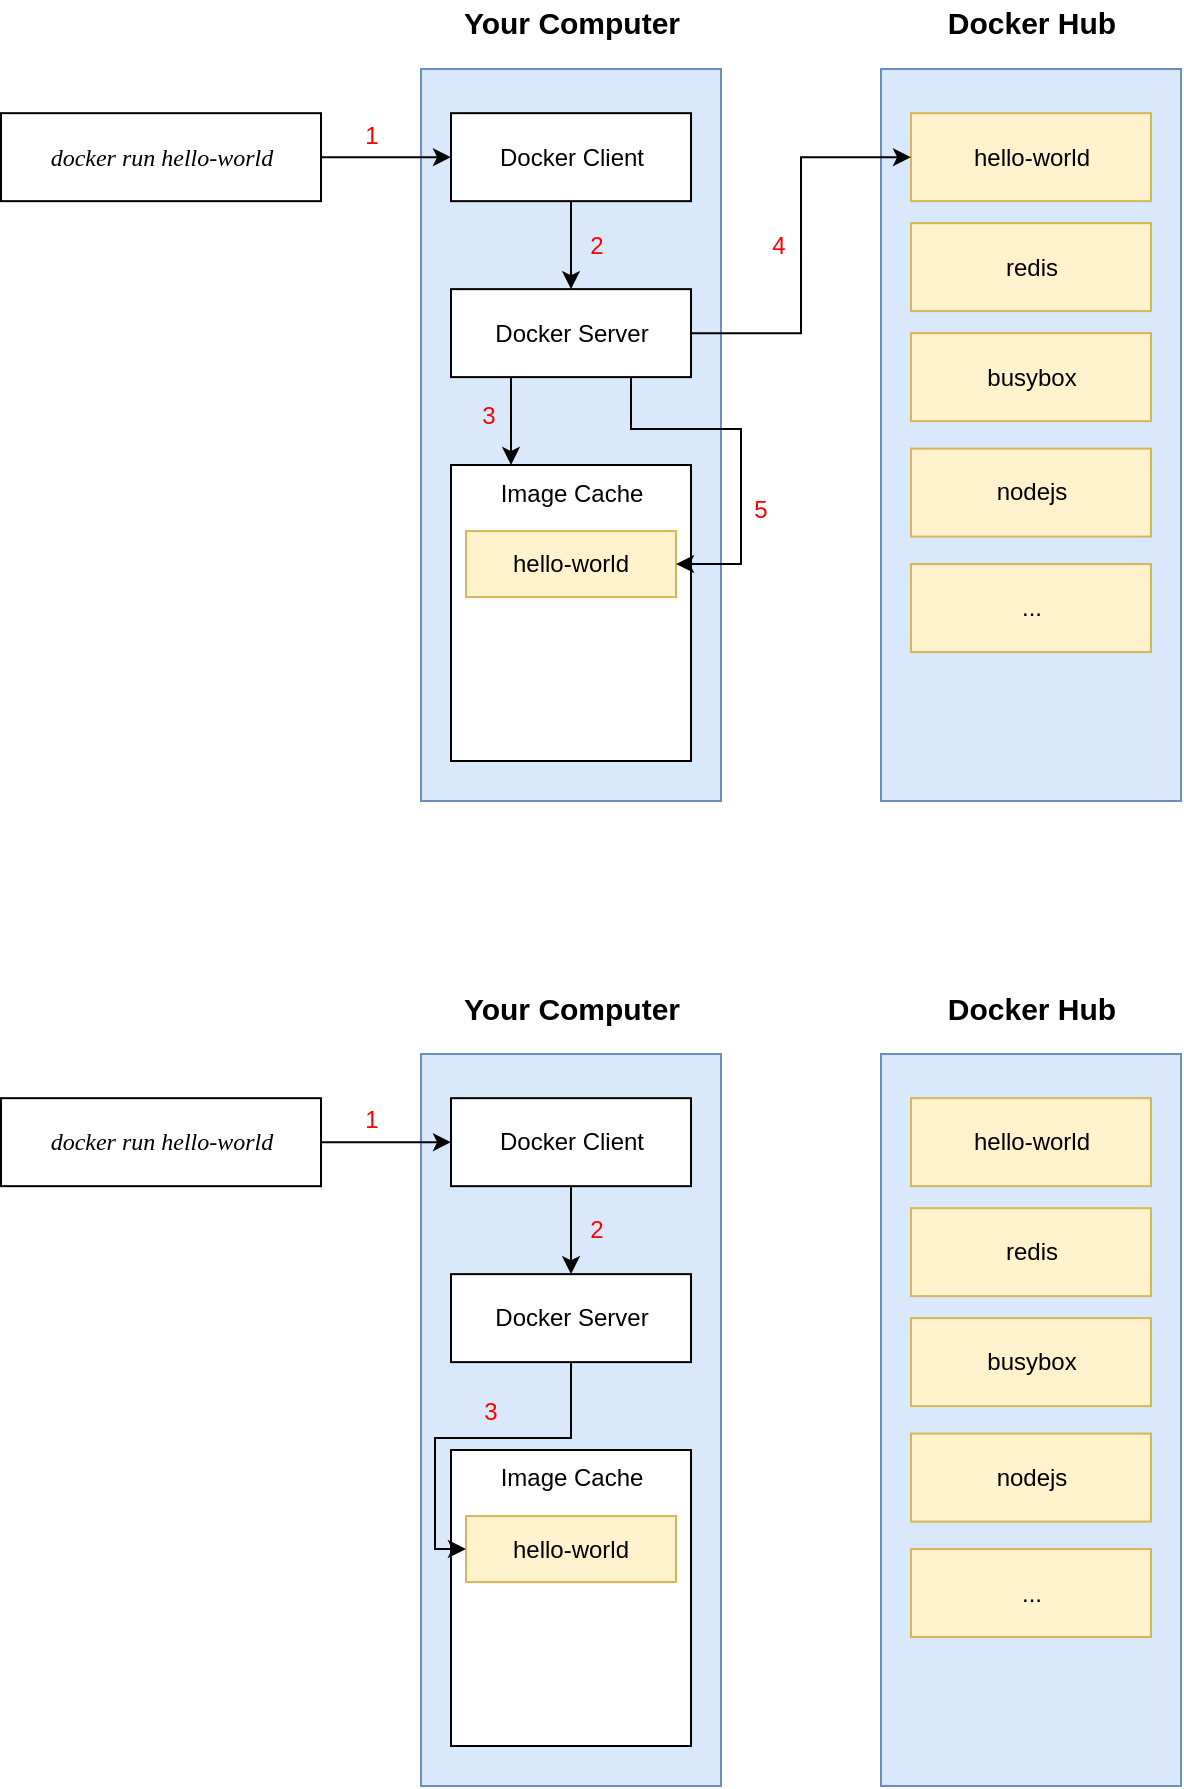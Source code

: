 <mxfile version="11.1.4" type="github"><diagram id="YTtxGXU6LSwaS5HEmBsa" name="Fetching Image"><mxGraphModel dx="782" dy="435" grid="1" gridSize="10" guides="1" tooltips="1" connect="1" arrows="1" fold="1" page="1" pageScale="1" pageWidth="850" pageHeight="1100" math="0" shadow="0"><root><mxCell id="0"/><mxCell id="1" parent="0"/><mxCell id="jOluYooHudf2BlWkIIlC-2" value="" style="group" parent="1" vertex="1" connectable="0"><mxGeometry x="128.5" y="100.5" width="590" height="400" as="geometry"/></mxCell><mxCell id="TmdDe8FUV5mMMgoHY-Vz-1" value="" style="rounded=0;whiteSpace=wrap;html=1;fillColor=#dae8fc;strokeColor=#6c8ebf;" parent="jOluYooHudf2BlWkIIlC-2" vertex="1"><mxGeometry x="210" y="34" width="150" height="366" as="geometry"/></mxCell><mxCell id="TmdDe8FUV5mMMgoHY-Vz-2" value="" style="rounded=0;whiteSpace=wrap;html=1;fillColor=#dae8fc;strokeColor=#6c8ebf;" parent="jOluYooHudf2BlWkIIlC-2" vertex="1"><mxGeometry x="440" y="34" width="150" height="366" as="geometry"/></mxCell><mxCell id="TmdDe8FUV5mMMgoHY-Vz-4" value="Docker Client" style="rounded=0;whiteSpace=wrap;html=1;" parent="jOluYooHudf2BlWkIIlC-2" vertex="1"><mxGeometry x="225" y="56.087" width="120" height="43.99" as="geometry"/></mxCell><mxCell id="TmdDe8FUV5mMMgoHY-Vz-5" value="Docker Server" style="rounded=0;whiteSpace=wrap;html=1;" parent="jOluYooHudf2BlWkIIlC-2" vertex="1"><mxGeometry x="225" y="144.067" width="120" height="43.99" as="geometry"/></mxCell><mxCell id="TmdDe8FUV5mMMgoHY-Vz-12" style="edgeStyle=orthogonalEdgeStyle;rounded=0;orthogonalLoop=1;jettySize=auto;html=1;exitX=0.5;exitY=1;exitDx=0;exitDy=0;entryX=0.5;entryY=0;entryDx=0;entryDy=0;" parent="jOluYooHudf2BlWkIIlC-2" source="TmdDe8FUV5mMMgoHY-Vz-4" target="TmdDe8FUV5mMMgoHY-Vz-5" edge="1"><mxGeometry relative="1" as="geometry"/></mxCell><mxCell id="TmdDe8FUV5mMMgoHY-Vz-6" value="&lt;b&gt;&lt;font style=&quot;font-size: 15px&quot;&gt;Your Computer&lt;/font&gt;&lt;/b&gt;" style="text;html=1;strokeColor=none;fillColor=none;align=center;verticalAlign=middle;whiteSpace=wrap;rounded=0;" parent="jOluYooHudf2BlWkIIlC-2" vertex="1"><mxGeometry x="220" width="130" height="21.995" as="geometry"/></mxCell><mxCell id="TmdDe8FUV5mMMgoHY-Vz-7" value="&lt;b&gt;&lt;font style=&quot;font-size: 15px&quot;&gt;Docker Hub&lt;/font&gt;&lt;/b&gt;" style="text;html=1;strokeColor=none;fillColor=none;align=center;verticalAlign=middle;whiteSpace=wrap;rounded=0;" parent="jOluYooHudf2BlWkIIlC-2" vertex="1"><mxGeometry x="450" width="130" height="21.995" as="geometry"/></mxCell><mxCell id="TmdDe8FUV5mMMgoHY-Vz-10" style="edgeStyle=orthogonalEdgeStyle;rounded=0;orthogonalLoop=1;jettySize=auto;html=1;entryX=0;entryY=0.5;entryDx=0;entryDy=0;" parent="jOluYooHudf2BlWkIIlC-2" source="TmdDe8FUV5mMMgoHY-Vz-9" target="TmdDe8FUV5mMMgoHY-Vz-4" edge="1"><mxGeometry relative="1" as="geometry"/></mxCell><mxCell id="TmdDe8FUV5mMMgoHY-Vz-9" value="&lt;i&gt;docker run hello-world&lt;/i&gt;" style="rounded=0;whiteSpace=wrap;html=1;fontFamily=Tahoma;" parent="jOluYooHudf2BlWkIIlC-2" vertex="1"><mxGeometry y="56.087" width="160" height="43.99" as="geometry"/></mxCell><mxCell id="TmdDe8FUV5mMMgoHY-Vz-11" value="&lt;font color=&quot;#ff0000&quot;&gt;1&lt;/font&gt;" style="text;html=1;strokeColor=none;fillColor=none;align=center;verticalAlign=middle;whiteSpace=wrap;rounded=0;" parent="jOluYooHudf2BlWkIIlC-2" vertex="1"><mxGeometry x="165" y="56.087" width="40" height="21.995" as="geometry"/></mxCell><mxCell id="TmdDe8FUV5mMMgoHY-Vz-14" value="&lt;font color=&quot;#ff0000&quot;&gt;2&lt;/font&gt;" style="text;html=1;strokeColor=none;fillColor=none;align=center;verticalAlign=middle;whiteSpace=wrap;rounded=0;" parent="jOluYooHudf2BlWkIIlC-2" vertex="1"><mxGeometry x="285" y="111.075" width="25.0" height="21.995" as="geometry"/></mxCell><mxCell id="TmdDe8FUV5mMMgoHY-Vz-15" value="Image Cache" style="rounded=0;whiteSpace=wrap;html=1;verticalAlign=top;" parent="jOluYooHudf2BlWkIIlC-2" vertex="1"><mxGeometry x="225" y="232" width="120" height="148" as="geometry"/></mxCell><mxCell id="TmdDe8FUV5mMMgoHY-Vz-17" value="&lt;font color=&quot;#ff0000&quot;&gt;3&lt;br&gt;&lt;/font&gt;" style="text;html=1;strokeColor=none;fillColor=none;align=center;verticalAlign=middle;whiteSpace=wrap;rounded=0;" parent="jOluYooHudf2BlWkIIlC-2" vertex="1"><mxGeometry x="231.5" y="196.855" width="25.0" height="21.995" as="geometry"/></mxCell><mxCell id="TmdDe8FUV5mMMgoHY-Vz-18" value="hello-world" style="rounded=0;whiteSpace=wrap;html=1;fillColor=#fff2cc;strokeColor=#d6b656;" parent="jOluYooHudf2BlWkIIlC-2" vertex="1"><mxGeometry x="455" y="56.087" width="120" height="43.99" as="geometry"/></mxCell><mxCell id="TmdDe8FUV5mMMgoHY-Vz-19" value="redis" style="rounded=0;whiteSpace=wrap;html=1;fillColor=#fff2cc;strokeColor=#d6b656;" parent="jOluYooHudf2BlWkIIlC-2" vertex="1"><mxGeometry x="455" y="111.075" width="120" height="43.99" as="geometry"/></mxCell><mxCell id="TmdDe8FUV5mMMgoHY-Vz-20" value="busybox" style="rounded=0;whiteSpace=wrap;html=1;fillColor=#fff2cc;strokeColor=#d6b656;" parent="jOluYooHudf2BlWkIIlC-2" vertex="1"><mxGeometry x="455" y="166.062" width="120" height="43.99" as="geometry"/></mxCell><mxCell id="TmdDe8FUV5mMMgoHY-Vz-21" value="..." style="rounded=0;whiteSpace=wrap;html=1;fillColor=#fff2cc;strokeColor=#d6b656;" parent="jOluYooHudf2BlWkIIlC-2" vertex="1"><mxGeometry x="455" y="281.536" width="120" height="43.99" as="geometry"/></mxCell><mxCell id="TmdDe8FUV5mMMgoHY-Vz-23" value="&lt;font color=&quot;#ff0000&quot;&gt;4&lt;br&gt;&lt;/font&gt;" style="text;html=1;strokeColor=none;fillColor=none;align=center;verticalAlign=middle;whiteSpace=wrap;rounded=0;" parent="jOluYooHudf2BlWkIIlC-2" vertex="1"><mxGeometry x="380" y="111.075" width="17.0" height="21.995" as="geometry"/></mxCell><mxCell id="TmdDe8FUV5mMMgoHY-Vz-25" value="hello-world" style="rounded=0;whiteSpace=wrap;html=1;fillColor=#fff2cc;strokeColor=#d6b656;" parent="jOluYooHudf2BlWkIIlC-2" vertex="1"><mxGeometry x="232.5" y="265.04" width="105.0" height="32.993" as="geometry"/></mxCell><mxCell id="TmdDe8FUV5mMMgoHY-Vz-22" style="edgeStyle=orthogonalEdgeStyle;rounded=0;orthogonalLoop=1;jettySize=auto;html=1;entryX=0;entryY=0.5;entryDx=0;entryDy=0;fontFamily=Tahoma;" parent="jOluYooHudf2BlWkIIlC-2" source="TmdDe8FUV5mMMgoHY-Vz-5" target="TmdDe8FUV5mMMgoHY-Vz-18" edge="1"><mxGeometry relative="1" as="geometry"/></mxCell><mxCell id="TmdDe8FUV5mMMgoHY-Vz-32" value="" style="endArrow=classic;html=1;fontFamily=Tahoma;entryX=0.25;entryY=0;entryDx=0;entryDy=0;exitX=0.25;exitY=1;exitDx=0;exitDy=0;" parent="jOluYooHudf2BlWkIIlC-2" source="TmdDe8FUV5mMMgoHY-Vz-5" target="TmdDe8FUV5mMMgoHY-Vz-15" edge="1"><mxGeometry width="50" height="50" relative="1" as="geometry"><mxPoint x="10" y="517.983" as="sourcePoint"/><mxPoint x="60" y="462.995" as="targetPoint"/></mxGeometry></mxCell><mxCell id="TmdDe8FUV5mMMgoHY-Vz-35" style="edgeStyle=orthogonalEdgeStyle;rounded=0;orthogonalLoop=1;jettySize=auto;html=1;exitX=0.75;exitY=1;exitDx=0;exitDy=0;entryX=1;entryY=0.5;entryDx=0;entryDy=0;fontFamily=Tahoma;" parent="jOluYooHudf2BlWkIIlC-2" source="TmdDe8FUV5mMMgoHY-Vz-5" target="TmdDe8FUV5mMMgoHY-Vz-25" edge="1"><mxGeometry relative="1" as="geometry"><Array as="points"><mxPoint x="315" y="214"/><mxPoint x="370" y="214"/><mxPoint x="370" y="281"/></Array></mxGeometry></mxCell><mxCell id="TmdDe8FUV5mMMgoHY-Vz-36" value="&lt;font color=&quot;#ff0000&quot;&gt;5&lt;br&gt;&lt;/font&gt;" style="text;html=1;strokeColor=none;fillColor=none;align=center;verticalAlign=middle;whiteSpace=wrap;rounded=0;" parent="jOluYooHudf2BlWkIIlC-2" vertex="1"><mxGeometry x="371.5" y="243.045" width="17.0" height="21.995" as="geometry"/></mxCell><mxCell id="TmdDe8FUV5mMMgoHY-Vz-37" value="nodejs" style="rounded=0;whiteSpace=wrap;html=1;fillColor=#fff2cc;strokeColor=#d6b656;" parent="jOluYooHudf2BlWkIIlC-2" vertex="1"><mxGeometry x="455" y="223.799" width="120" height="43.99" as="geometry"/></mxCell><mxCell id="jOluYooHudf2BlWkIIlC-3" value="" style="group" parent="1" vertex="1" connectable="0"><mxGeometry x="128.5" y="593" width="590" height="400" as="geometry"/></mxCell><mxCell id="TmdDe8FUV5mMMgoHY-Vz-41" value="" style="rounded=0;whiteSpace=wrap;html=1;fillColor=#dae8fc;strokeColor=#6c8ebf;" parent="jOluYooHudf2BlWkIIlC-3" vertex="1"><mxGeometry x="210" y="34" width="150" height="366" as="geometry"/></mxCell><mxCell id="TmdDe8FUV5mMMgoHY-Vz-42" value="" style="rounded=0;whiteSpace=wrap;html=1;fillColor=#dae8fc;strokeColor=#6c8ebf;" parent="jOluYooHudf2BlWkIIlC-3" vertex="1"><mxGeometry x="440" y="34" width="150" height="366" as="geometry"/></mxCell><mxCell id="TmdDe8FUV5mMMgoHY-Vz-43" value="Docker Client" style="rounded=0;whiteSpace=wrap;html=1;" parent="jOluYooHudf2BlWkIIlC-3" vertex="1"><mxGeometry x="225" y="56.087" width="120" height="43.99" as="geometry"/></mxCell><mxCell id="TmdDe8FUV5mMMgoHY-Vz-44" value="Docker Server" style="rounded=0;whiteSpace=wrap;html=1;" parent="jOluYooHudf2BlWkIIlC-3" vertex="1"><mxGeometry x="225" y="144.067" width="120" height="43.99" as="geometry"/></mxCell><mxCell id="TmdDe8FUV5mMMgoHY-Vz-45" style="edgeStyle=orthogonalEdgeStyle;rounded=0;orthogonalLoop=1;jettySize=auto;html=1;exitX=0.5;exitY=1;exitDx=0;exitDy=0;entryX=0.5;entryY=0;entryDx=0;entryDy=0;" parent="jOluYooHudf2BlWkIIlC-3" source="TmdDe8FUV5mMMgoHY-Vz-43" target="TmdDe8FUV5mMMgoHY-Vz-44" edge="1"><mxGeometry relative="1" as="geometry"/></mxCell><mxCell id="TmdDe8FUV5mMMgoHY-Vz-46" value="&lt;b&gt;&lt;font style=&quot;font-size: 15px&quot;&gt;Your Computer&lt;/font&gt;&lt;/b&gt;" style="text;html=1;strokeColor=none;fillColor=none;align=center;verticalAlign=middle;whiteSpace=wrap;rounded=0;" parent="jOluYooHudf2BlWkIIlC-3" vertex="1"><mxGeometry x="220" width="130" height="21.995" as="geometry"/></mxCell><mxCell id="TmdDe8FUV5mMMgoHY-Vz-47" value="&lt;b&gt;&lt;font style=&quot;font-size: 15px&quot;&gt;Docker Hub&lt;/font&gt;&lt;/b&gt;" style="text;html=1;strokeColor=none;fillColor=none;align=center;verticalAlign=middle;whiteSpace=wrap;rounded=0;" parent="jOluYooHudf2BlWkIIlC-3" vertex="1"><mxGeometry x="450" width="130" height="21.995" as="geometry"/></mxCell><mxCell id="TmdDe8FUV5mMMgoHY-Vz-48" style="edgeStyle=orthogonalEdgeStyle;rounded=0;orthogonalLoop=1;jettySize=auto;html=1;entryX=0;entryY=0.5;entryDx=0;entryDy=0;" parent="jOluYooHudf2BlWkIIlC-3" source="TmdDe8FUV5mMMgoHY-Vz-49" target="TmdDe8FUV5mMMgoHY-Vz-43" edge="1"><mxGeometry relative="1" as="geometry"/></mxCell><mxCell id="TmdDe8FUV5mMMgoHY-Vz-49" value="&lt;i&gt;docker run hello-world&lt;/i&gt;" style="rounded=0;whiteSpace=wrap;html=1;fontFamily=Tahoma;" parent="jOluYooHudf2BlWkIIlC-3" vertex="1"><mxGeometry y="56.087" width="160" height="43.99" as="geometry"/></mxCell><mxCell id="TmdDe8FUV5mMMgoHY-Vz-50" value="&lt;font color=&quot;#ff0000&quot;&gt;1&lt;/font&gt;" style="text;html=1;strokeColor=none;fillColor=none;align=center;verticalAlign=middle;whiteSpace=wrap;rounded=0;" parent="jOluYooHudf2BlWkIIlC-3" vertex="1"><mxGeometry x="165" y="56.087" width="40" height="21.995" as="geometry"/></mxCell><mxCell id="TmdDe8FUV5mMMgoHY-Vz-51" value="&lt;font color=&quot;#ff0000&quot;&gt;2&lt;/font&gt;" style="text;html=1;strokeColor=none;fillColor=none;align=center;verticalAlign=middle;whiteSpace=wrap;rounded=0;" parent="jOluYooHudf2BlWkIIlC-3" vertex="1"><mxGeometry x="285" y="111.075" width="25.0" height="21.995" as="geometry"/></mxCell><mxCell id="TmdDe8FUV5mMMgoHY-Vz-52" value="Image Cache" style="rounded=0;whiteSpace=wrap;html=1;verticalAlign=top;" parent="jOluYooHudf2BlWkIIlC-3" vertex="1"><mxGeometry x="225" y="232" width="120" height="148" as="geometry"/></mxCell><mxCell id="TmdDe8FUV5mMMgoHY-Vz-53" value="&lt;font color=&quot;#ff0000&quot;&gt;3&lt;br&gt;&lt;/font&gt;" style="text;html=1;strokeColor=none;fillColor=none;align=center;verticalAlign=middle;whiteSpace=wrap;rounded=0;" parent="jOluYooHudf2BlWkIIlC-3" vertex="1"><mxGeometry x="232.5" y="201.855" width="25.0" height="21.995" as="geometry"/></mxCell><mxCell id="TmdDe8FUV5mMMgoHY-Vz-54" value="hello-world" style="rounded=0;whiteSpace=wrap;html=1;fillColor=#fff2cc;strokeColor=#d6b656;" parent="jOluYooHudf2BlWkIIlC-3" vertex="1"><mxGeometry x="455" y="56.087" width="120" height="43.99" as="geometry"/></mxCell><mxCell id="TmdDe8FUV5mMMgoHY-Vz-55" value="redis" style="rounded=0;whiteSpace=wrap;html=1;fillColor=#fff2cc;strokeColor=#d6b656;" parent="jOluYooHudf2BlWkIIlC-3" vertex="1"><mxGeometry x="455" y="111.075" width="120" height="43.99" as="geometry"/></mxCell><mxCell id="TmdDe8FUV5mMMgoHY-Vz-56" value="busybox" style="rounded=0;whiteSpace=wrap;html=1;fillColor=#fff2cc;strokeColor=#d6b656;" parent="jOluYooHudf2BlWkIIlC-3" vertex="1"><mxGeometry x="455" y="166.062" width="120" height="43.99" as="geometry"/></mxCell><mxCell id="TmdDe8FUV5mMMgoHY-Vz-57" value="..." style="rounded=0;whiteSpace=wrap;html=1;fillColor=#fff2cc;strokeColor=#d6b656;" parent="jOluYooHudf2BlWkIIlC-3" vertex="1"><mxGeometry x="455" y="281.536" width="120" height="43.99" as="geometry"/></mxCell><mxCell id="TmdDe8FUV5mMMgoHY-Vz-59" value="hello-world" style="rounded=0;whiteSpace=wrap;html=1;fillColor=#fff2cc;strokeColor=#d6b656;" parent="jOluYooHudf2BlWkIIlC-3" vertex="1"><mxGeometry x="232.5" y="265.04" width="105.0" height="32.993" as="geometry"/></mxCell><mxCell id="TmdDe8FUV5mMMgoHY-Vz-64" value="nodejs" style="rounded=0;whiteSpace=wrap;html=1;fillColor=#fff2cc;strokeColor=#d6b656;" parent="jOluYooHudf2BlWkIIlC-3" vertex="1"><mxGeometry x="455" y="223.799" width="120" height="43.99" as="geometry"/></mxCell><mxCell id="TmdDe8FUV5mMMgoHY-Vz-65" style="edgeStyle=orthogonalEdgeStyle;rounded=0;orthogonalLoop=1;jettySize=auto;html=1;entryX=0;entryY=0.5;entryDx=0;entryDy=0;fontFamily=Tahoma;" parent="jOluYooHudf2BlWkIIlC-3" source="TmdDe8FUV5mMMgoHY-Vz-44" target="TmdDe8FUV5mMMgoHY-Vz-59" edge="1"><mxGeometry relative="1" as="geometry"><Array as="points"><mxPoint x="285" y="226"/><mxPoint x="217" y="226"/><mxPoint x="217" y="281"/></Array></mxGeometry></mxCell></root></mxGraphModel></diagram><diagram id="GObZ3BfjghTTeUZzY0ln" name="Page-2"><mxGraphModel dx="1117" dy="621" grid="0" gridSize="10" guides="1" tooltips="1" connect="1" arrows="1" fold="1" page="1" pageScale="1" pageWidth="850" pageHeight="1100" math="0" shadow="0"><root><mxCell id="3G9URCMljq3ztOr4sYkM-0"/><mxCell id="3G9URCMljq3ztOr4sYkM-1" parent="3G9URCMljq3ztOr4sYkM-0"/><mxCell id="p7KWZX6Gm_oxRc31I64q-0" value="" style="group" vertex="1" connectable="0" parent="3G9URCMljq3ztOr4sYkM-1"><mxGeometry x="60" y="20" width="340" height="120" as="geometry"/></mxCell><mxCell id="f8WQSxr1fzGgMRHU4j4R-8" value="" style="group" parent="p7KWZX6Gm_oxRc31I64q-0" vertex="1" connectable="0"><mxGeometry width="340" height="120" as="geometry"/></mxCell><mxCell id="f8WQSxr1fzGgMRHU4j4R-4" style="edgeStyle=orthogonalEdgeStyle;rounded=0;orthogonalLoop=1;jettySize=auto;html=1;entryX=0;entryY=0.5;entryDx=0;entryDy=0;fontFamily=Tahoma;" parent="f8WQSxr1fzGgMRHU4j4R-8" target="f8WQSxr1fzGgMRHU4j4R-1" edge="1"><mxGeometry relative="1" as="geometry"><mxPoint x="126.667" y="60" as="sourcePoint"/></mxGeometry></mxCell><mxCell id="f8WQSxr1fzGgMRHU4j4R-0" value="Image" style="rounded=0;whiteSpace=wrap;html=1;fontFamily=Tahoma;fillColor=#fff2cc;strokeColor=#d6b656;" parent="f8WQSxr1fzGgMRHU4j4R-8" vertex="1"><mxGeometry y="43.2" width="126.667" height="33.6" as="geometry"/></mxCell><mxCell id="f8WQSxr1fzGgMRHU4j4R-1" value="Container 1" style="rounded=0;whiteSpace=wrap;html=1;fontFamily=Tahoma;fillColor=#d5e8d4;strokeColor=#82b366;" parent="f8WQSxr1fzGgMRHU4j4R-8" vertex="1"><mxGeometry x="213.333" width="126.667" height="33.6" as="geometry"/></mxCell><mxCell id="f8WQSxr1fzGgMRHU4j4R-2" value="Container 2" style="rounded=0;whiteSpace=wrap;html=1;fontFamily=Tahoma;fillColor=#d5e8d4;strokeColor=#82b366;" parent="f8WQSxr1fzGgMRHU4j4R-8" vertex="1"><mxGeometry x="213.333" y="43.2" width="126.667" height="33.6" as="geometry"/></mxCell><mxCell id="f8WQSxr1fzGgMRHU4j4R-6" style="edgeStyle=orthogonalEdgeStyle;rounded=0;orthogonalLoop=1;jettySize=auto;html=1;fontFamily=Tahoma;" parent="f8WQSxr1fzGgMRHU4j4R-8" source="f8WQSxr1fzGgMRHU4j4R-0" target="f8WQSxr1fzGgMRHU4j4R-2" edge="1"><mxGeometry relative="1" as="geometry"/></mxCell><mxCell id="f8WQSxr1fzGgMRHU4j4R-3" value="Container 3" style="rounded=0;whiteSpace=wrap;html=1;fontFamily=Tahoma;fillColor=#d5e8d4;strokeColor=#82b366;" parent="f8WQSxr1fzGgMRHU4j4R-8" vertex="1"><mxGeometry x="213.333" y="86.4" width="126.667" height="33.6" as="geometry"/></mxCell><mxCell id="f8WQSxr1fzGgMRHU4j4R-7" style="edgeStyle=orthogonalEdgeStyle;rounded=0;orthogonalLoop=1;jettySize=auto;html=1;entryX=0;entryY=0.5;entryDx=0;entryDy=0;fontFamily=Tahoma;" parent="f8WQSxr1fzGgMRHU4j4R-8" source="f8WQSxr1fzGgMRHU4j4R-0" target="f8WQSxr1fzGgMRHU4j4R-3" edge="1"><mxGeometry relative="1" as="geometry"/></mxCell><mxCell id="f8WQSxr1fzGgMRHU4j4R-5" style="edgeStyle=orthogonalEdgeStyle;rounded=0;orthogonalLoop=1;jettySize=auto;html=1;entryX=0;entryY=0.5;entryDx=0;entryDy=0;fontFamily=Tahoma;" parent="f8WQSxr1fzGgMRHU4j4R-8" target="f8WQSxr1fzGgMRHU4j4R-1" edge="1"><mxGeometry relative="1" as="geometry"><mxPoint x="126.667" y="60" as="sourcePoint"/><mxPoint x="213.333" y="16.8" as="targetPoint"/><Array as="points"><mxPoint x="170" y="60"/><mxPoint x="170" y="16.8"/></Array></mxGeometry></mxCell></root></mxGraphModel></diagram></mxfile>